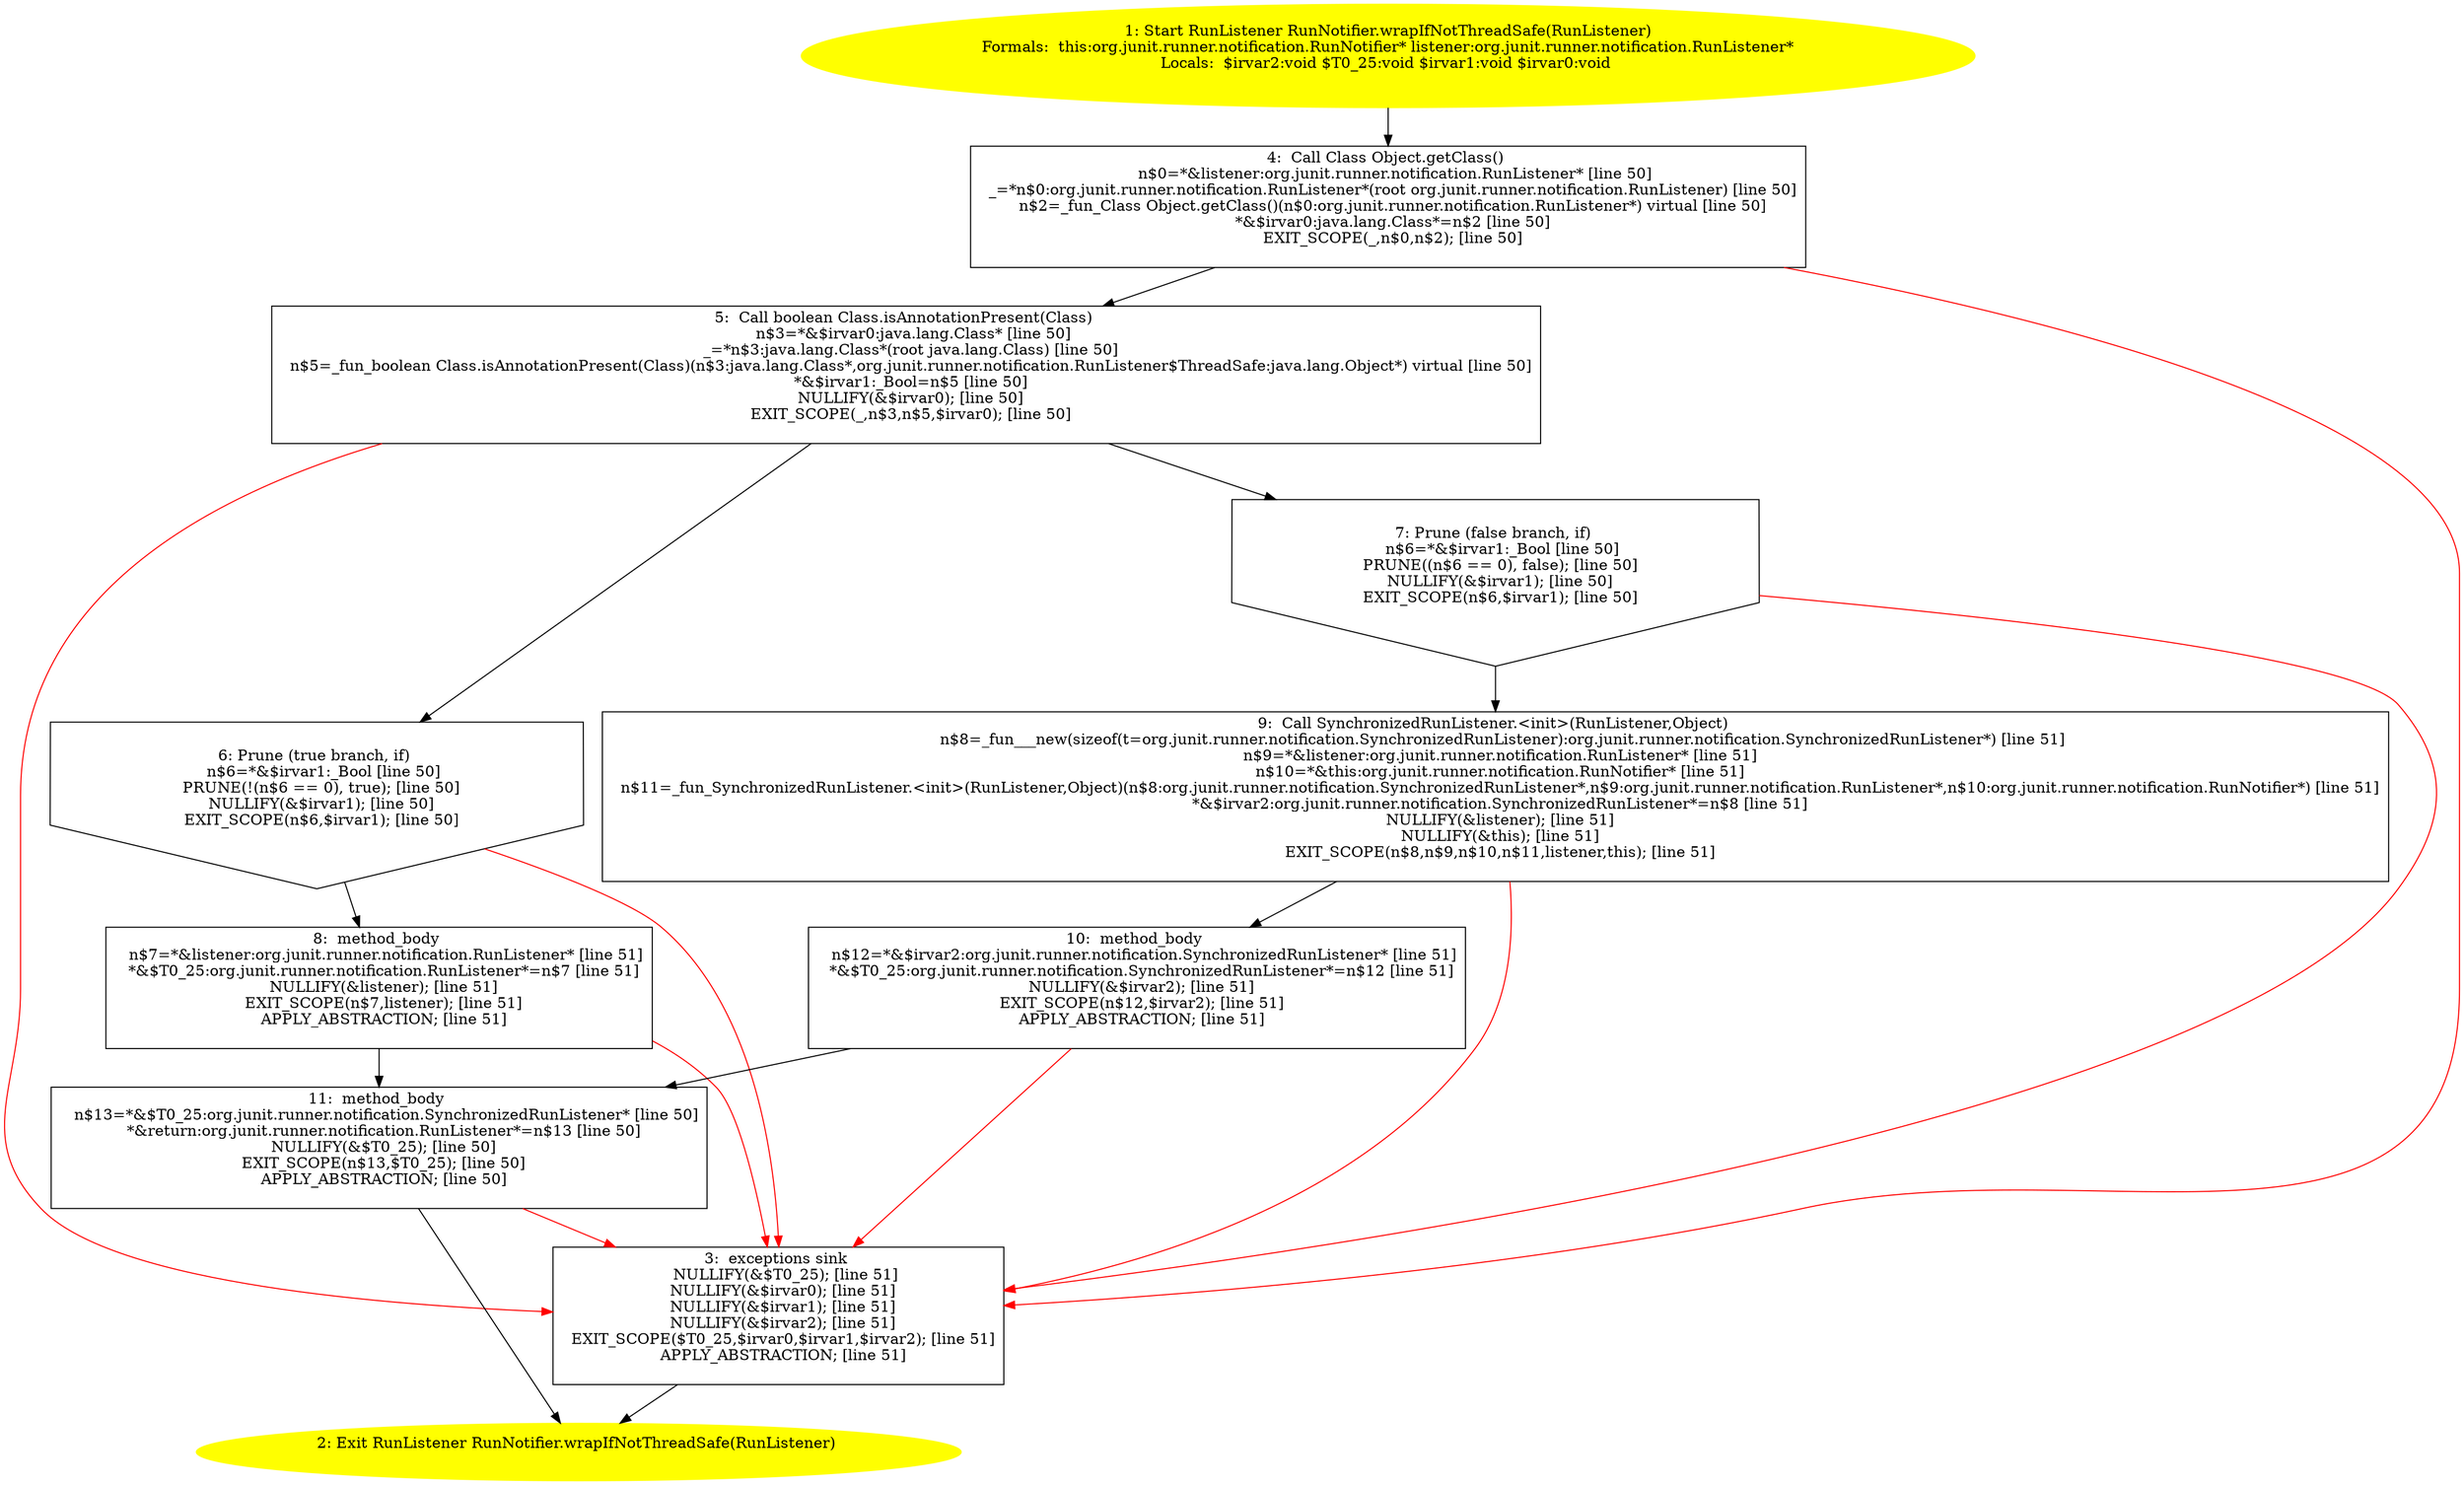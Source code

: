 /* @generated */
digraph cfg {
"org.junit.runner.notification.RunNotifier.wrapIfNotThreadSafe(org.junit.runner.notification.RunListe.cf0aaa057adb5364577b23ed8bb11154_1" [label="1: Start RunListener RunNotifier.wrapIfNotThreadSafe(RunListener)\nFormals:  this:org.junit.runner.notification.RunNotifier* listener:org.junit.runner.notification.RunListener*\nLocals:  $irvar2:void $T0_25:void $irvar1:void $irvar0:void \n  " color=yellow style=filled]
	

	 "org.junit.runner.notification.RunNotifier.wrapIfNotThreadSafe(org.junit.runner.notification.RunListe.cf0aaa057adb5364577b23ed8bb11154_1" -> "org.junit.runner.notification.RunNotifier.wrapIfNotThreadSafe(org.junit.runner.notification.RunListe.cf0aaa057adb5364577b23ed8bb11154_4" ;
"org.junit.runner.notification.RunNotifier.wrapIfNotThreadSafe(org.junit.runner.notification.RunListe.cf0aaa057adb5364577b23ed8bb11154_2" [label="2: Exit RunListener RunNotifier.wrapIfNotThreadSafe(RunListener) \n  " color=yellow style=filled]
	

"org.junit.runner.notification.RunNotifier.wrapIfNotThreadSafe(org.junit.runner.notification.RunListe.cf0aaa057adb5364577b23ed8bb11154_3" [label="3:  exceptions sink \n   NULLIFY(&$T0_25); [line 51]\n  NULLIFY(&$irvar0); [line 51]\n  NULLIFY(&$irvar1); [line 51]\n  NULLIFY(&$irvar2); [line 51]\n  EXIT_SCOPE($T0_25,$irvar0,$irvar1,$irvar2); [line 51]\n  APPLY_ABSTRACTION; [line 51]\n " shape="box"]
	

	 "org.junit.runner.notification.RunNotifier.wrapIfNotThreadSafe(org.junit.runner.notification.RunListe.cf0aaa057adb5364577b23ed8bb11154_3" -> "org.junit.runner.notification.RunNotifier.wrapIfNotThreadSafe(org.junit.runner.notification.RunListe.cf0aaa057adb5364577b23ed8bb11154_2" ;
"org.junit.runner.notification.RunNotifier.wrapIfNotThreadSafe(org.junit.runner.notification.RunListe.cf0aaa057adb5364577b23ed8bb11154_4" [label="4:  Call Class Object.getClass() \n   n$0=*&listener:org.junit.runner.notification.RunListener* [line 50]\n  _=*n$0:org.junit.runner.notification.RunListener*(root org.junit.runner.notification.RunListener) [line 50]\n  n$2=_fun_Class Object.getClass()(n$0:org.junit.runner.notification.RunListener*) virtual [line 50]\n  *&$irvar0:java.lang.Class*=n$2 [line 50]\n  EXIT_SCOPE(_,n$0,n$2); [line 50]\n " shape="box"]
	

	 "org.junit.runner.notification.RunNotifier.wrapIfNotThreadSafe(org.junit.runner.notification.RunListe.cf0aaa057adb5364577b23ed8bb11154_4" -> "org.junit.runner.notification.RunNotifier.wrapIfNotThreadSafe(org.junit.runner.notification.RunListe.cf0aaa057adb5364577b23ed8bb11154_5" ;
	 "org.junit.runner.notification.RunNotifier.wrapIfNotThreadSafe(org.junit.runner.notification.RunListe.cf0aaa057adb5364577b23ed8bb11154_4" -> "org.junit.runner.notification.RunNotifier.wrapIfNotThreadSafe(org.junit.runner.notification.RunListe.cf0aaa057adb5364577b23ed8bb11154_3" [color="red" ];
"org.junit.runner.notification.RunNotifier.wrapIfNotThreadSafe(org.junit.runner.notification.RunListe.cf0aaa057adb5364577b23ed8bb11154_5" [label="5:  Call boolean Class.isAnnotationPresent(Class) \n   n$3=*&$irvar0:java.lang.Class* [line 50]\n  _=*n$3:java.lang.Class*(root java.lang.Class) [line 50]\n  n$5=_fun_boolean Class.isAnnotationPresent(Class)(n$3:java.lang.Class*,org.junit.runner.notification.RunListener$ThreadSafe:java.lang.Object*) virtual [line 50]\n  *&$irvar1:_Bool=n$5 [line 50]\n  NULLIFY(&$irvar0); [line 50]\n  EXIT_SCOPE(_,n$3,n$5,$irvar0); [line 50]\n " shape="box"]
	

	 "org.junit.runner.notification.RunNotifier.wrapIfNotThreadSafe(org.junit.runner.notification.RunListe.cf0aaa057adb5364577b23ed8bb11154_5" -> "org.junit.runner.notification.RunNotifier.wrapIfNotThreadSafe(org.junit.runner.notification.RunListe.cf0aaa057adb5364577b23ed8bb11154_6" ;
	 "org.junit.runner.notification.RunNotifier.wrapIfNotThreadSafe(org.junit.runner.notification.RunListe.cf0aaa057adb5364577b23ed8bb11154_5" -> "org.junit.runner.notification.RunNotifier.wrapIfNotThreadSafe(org.junit.runner.notification.RunListe.cf0aaa057adb5364577b23ed8bb11154_7" ;
	 "org.junit.runner.notification.RunNotifier.wrapIfNotThreadSafe(org.junit.runner.notification.RunListe.cf0aaa057adb5364577b23ed8bb11154_5" -> "org.junit.runner.notification.RunNotifier.wrapIfNotThreadSafe(org.junit.runner.notification.RunListe.cf0aaa057adb5364577b23ed8bb11154_3" [color="red" ];
"org.junit.runner.notification.RunNotifier.wrapIfNotThreadSafe(org.junit.runner.notification.RunListe.cf0aaa057adb5364577b23ed8bb11154_6" [label="6: Prune (true branch, if) \n   n$6=*&$irvar1:_Bool [line 50]\n  PRUNE(!(n$6 == 0), true); [line 50]\n  NULLIFY(&$irvar1); [line 50]\n  EXIT_SCOPE(n$6,$irvar1); [line 50]\n " shape="invhouse"]
	

	 "org.junit.runner.notification.RunNotifier.wrapIfNotThreadSafe(org.junit.runner.notification.RunListe.cf0aaa057adb5364577b23ed8bb11154_6" -> "org.junit.runner.notification.RunNotifier.wrapIfNotThreadSafe(org.junit.runner.notification.RunListe.cf0aaa057adb5364577b23ed8bb11154_8" ;
	 "org.junit.runner.notification.RunNotifier.wrapIfNotThreadSafe(org.junit.runner.notification.RunListe.cf0aaa057adb5364577b23ed8bb11154_6" -> "org.junit.runner.notification.RunNotifier.wrapIfNotThreadSafe(org.junit.runner.notification.RunListe.cf0aaa057adb5364577b23ed8bb11154_3" [color="red" ];
"org.junit.runner.notification.RunNotifier.wrapIfNotThreadSafe(org.junit.runner.notification.RunListe.cf0aaa057adb5364577b23ed8bb11154_7" [label="7: Prune (false branch, if) \n   n$6=*&$irvar1:_Bool [line 50]\n  PRUNE((n$6 == 0), false); [line 50]\n  NULLIFY(&$irvar1); [line 50]\n  EXIT_SCOPE(n$6,$irvar1); [line 50]\n " shape="invhouse"]
	

	 "org.junit.runner.notification.RunNotifier.wrapIfNotThreadSafe(org.junit.runner.notification.RunListe.cf0aaa057adb5364577b23ed8bb11154_7" -> "org.junit.runner.notification.RunNotifier.wrapIfNotThreadSafe(org.junit.runner.notification.RunListe.cf0aaa057adb5364577b23ed8bb11154_9" ;
	 "org.junit.runner.notification.RunNotifier.wrapIfNotThreadSafe(org.junit.runner.notification.RunListe.cf0aaa057adb5364577b23ed8bb11154_7" -> "org.junit.runner.notification.RunNotifier.wrapIfNotThreadSafe(org.junit.runner.notification.RunListe.cf0aaa057adb5364577b23ed8bb11154_3" [color="red" ];
"org.junit.runner.notification.RunNotifier.wrapIfNotThreadSafe(org.junit.runner.notification.RunListe.cf0aaa057adb5364577b23ed8bb11154_8" [label="8:  method_body \n   n$7=*&listener:org.junit.runner.notification.RunListener* [line 51]\n  *&$T0_25:org.junit.runner.notification.RunListener*=n$7 [line 51]\n  NULLIFY(&listener); [line 51]\n  EXIT_SCOPE(n$7,listener); [line 51]\n  APPLY_ABSTRACTION; [line 51]\n " shape="box"]
	

	 "org.junit.runner.notification.RunNotifier.wrapIfNotThreadSafe(org.junit.runner.notification.RunListe.cf0aaa057adb5364577b23ed8bb11154_8" -> "org.junit.runner.notification.RunNotifier.wrapIfNotThreadSafe(org.junit.runner.notification.RunListe.cf0aaa057adb5364577b23ed8bb11154_11" ;
	 "org.junit.runner.notification.RunNotifier.wrapIfNotThreadSafe(org.junit.runner.notification.RunListe.cf0aaa057adb5364577b23ed8bb11154_8" -> "org.junit.runner.notification.RunNotifier.wrapIfNotThreadSafe(org.junit.runner.notification.RunListe.cf0aaa057adb5364577b23ed8bb11154_3" [color="red" ];
"org.junit.runner.notification.RunNotifier.wrapIfNotThreadSafe(org.junit.runner.notification.RunListe.cf0aaa057adb5364577b23ed8bb11154_9" [label="9:  Call SynchronizedRunListener.<init>(RunListener,Object) \n   n$8=_fun___new(sizeof(t=org.junit.runner.notification.SynchronizedRunListener):org.junit.runner.notification.SynchronizedRunListener*) [line 51]\n  n$9=*&listener:org.junit.runner.notification.RunListener* [line 51]\n  n$10=*&this:org.junit.runner.notification.RunNotifier* [line 51]\n  n$11=_fun_SynchronizedRunListener.<init>(RunListener,Object)(n$8:org.junit.runner.notification.SynchronizedRunListener*,n$9:org.junit.runner.notification.RunListener*,n$10:org.junit.runner.notification.RunNotifier*) [line 51]\n  *&$irvar2:org.junit.runner.notification.SynchronizedRunListener*=n$8 [line 51]\n  NULLIFY(&listener); [line 51]\n  NULLIFY(&this); [line 51]\n  EXIT_SCOPE(n$8,n$9,n$10,n$11,listener,this); [line 51]\n " shape="box"]
	

	 "org.junit.runner.notification.RunNotifier.wrapIfNotThreadSafe(org.junit.runner.notification.RunListe.cf0aaa057adb5364577b23ed8bb11154_9" -> "org.junit.runner.notification.RunNotifier.wrapIfNotThreadSafe(org.junit.runner.notification.RunListe.cf0aaa057adb5364577b23ed8bb11154_10" ;
	 "org.junit.runner.notification.RunNotifier.wrapIfNotThreadSafe(org.junit.runner.notification.RunListe.cf0aaa057adb5364577b23ed8bb11154_9" -> "org.junit.runner.notification.RunNotifier.wrapIfNotThreadSafe(org.junit.runner.notification.RunListe.cf0aaa057adb5364577b23ed8bb11154_3" [color="red" ];
"org.junit.runner.notification.RunNotifier.wrapIfNotThreadSafe(org.junit.runner.notification.RunListe.cf0aaa057adb5364577b23ed8bb11154_10" [label="10:  method_body \n   n$12=*&$irvar2:org.junit.runner.notification.SynchronizedRunListener* [line 51]\n  *&$T0_25:org.junit.runner.notification.SynchronizedRunListener*=n$12 [line 51]\n  NULLIFY(&$irvar2); [line 51]\n  EXIT_SCOPE(n$12,$irvar2); [line 51]\n  APPLY_ABSTRACTION; [line 51]\n " shape="box"]
	

	 "org.junit.runner.notification.RunNotifier.wrapIfNotThreadSafe(org.junit.runner.notification.RunListe.cf0aaa057adb5364577b23ed8bb11154_10" -> "org.junit.runner.notification.RunNotifier.wrapIfNotThreadSafe(org.junit.runner.notification.RunListe.cf0aaa057adb5364577b23ed8bb11154_11" ;
	 "org.junit.runner.notification.RunNotifier.wrapIfNotThreadSafe(org.junit.runner.notification.RunListe.cf0aaa057adb5364577b23ed8bb11154_10" -> "org.junit.runner.notification.RunNotifier.wrapIfNotThreadSafe(org.junit.runner.notification.RunListe.cf0aaa057adb5364577b23ed8bb11154_3" [color="red" ];
"org.junit.runner.notification.RunNotifier.wrapIfNotThreadSafe(org.junit.runner.notification.RunListe.cf0aaa057adb5364577b23ed8bb11154_11" [label="11:  method_body \n   n$13=*&$T0_25:org.junit.runner.notification.SynchronizedRunListener* [line 50]\n  *&return:org.junit.runner.notification.RunListener*=n$13 [line 50]\n  NULLIFY(&$T0_25); [line 50]\n  EXIT_SCOPE(n$13,$T0_25); [line 50]\n  APPLY_ABSTRACTION; [line 50]\n " shape="box"]
	

	 "org.junit.runner.notification.RunNotifier.wrapIfNotThreadSafe(org.junit.runner.notification.RunListe.cf0aaa057adb5364577b23ed8bb11154_11" -> "org.junit.runner.notification.RunNotifier.wrapIfNotThreadSafe(org.junit.runner.notification.RunListe.cf0aaa057adb5364577b23ed8bb11154_2" ;
	 "org.junit.runner.notification.RunNotifier.wrapIfNotThreadSafe(org.junit.runner.notification.RunListe.cf0aaa057adb5364577b23ed8bb11154_11" -> "org.junit.runner.notification.RunNotifier.wrapIfNotThreadSafe(org.junit.runner.notification.RunListe.cf0aaa057adb5364577b23ed8bb11154_3" [color="red" ];
}

